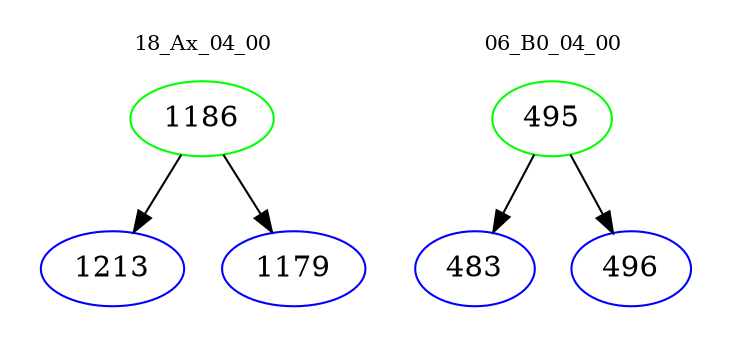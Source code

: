digraph{
subgraph cluster_0 {
color = white
label = "18_Ax_04_00";
fontsize=10;
T0_1186 [label="1186", color="green"]
T0_1186 -> T0_1213 [color="black"]
T0_1213 [label="1213", color="blue"]
T0_1186 -> T0_1179 [color="black"]
T0_1179 [label="1179", color="blue"]
}
subgraph cluster_1 {
color = white
label = "06_B0_04_00";
fontsize=10;
T1_495 [label="495", color="green"]
T1_495 -> T1_483 [color="black"]
T1_483 [label="483", color="blue"]
T1_495 -> T1_496 [color="black"]
T1_496 [label="496", color="blue"]
}
}

